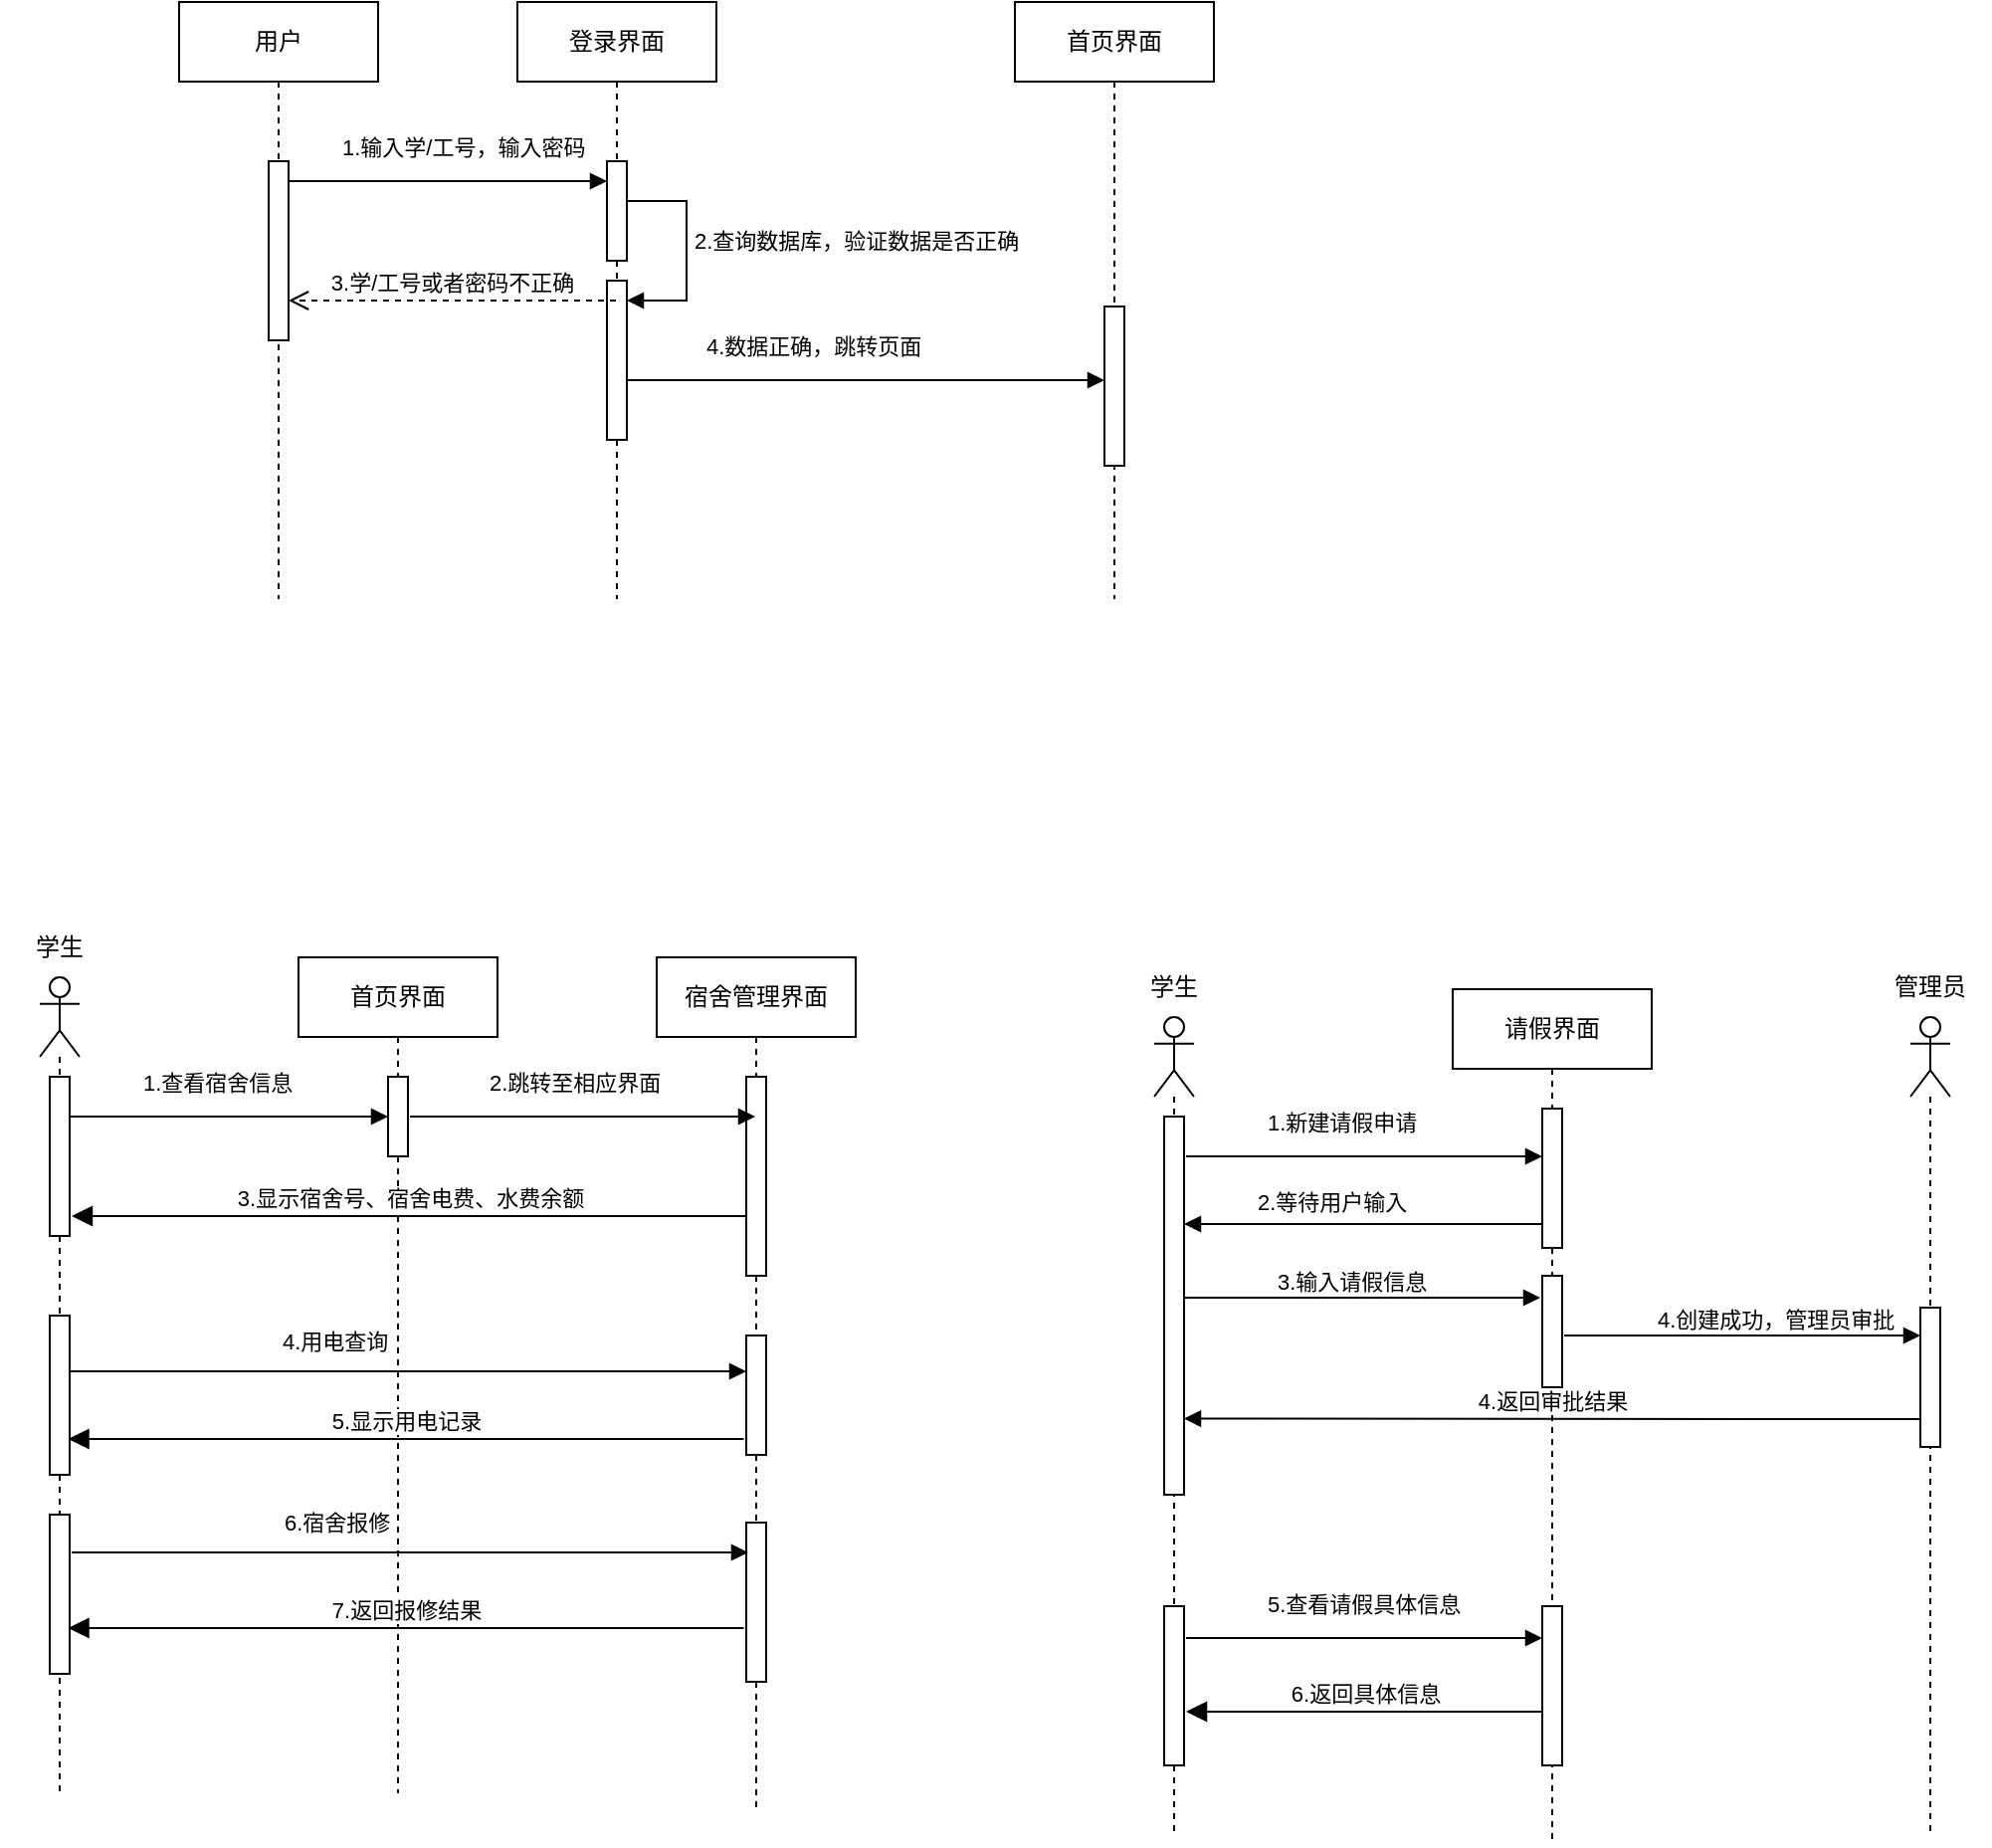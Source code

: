 <mxfile version="22.1.7" type="github">
  <diagram name="第 1 页" id="K3Sk5iGvBDbTyE4i1tNn">
    <mxGraphModel dx="786" dy="459" grid="1" gridSize="10" guides="1" tooltips="1" connect="1" arrows="1" fold="1" page="1" pageScale="1" pageWidth="160000" pageHeight="160000" math="0" shadow="0">
      <root>
        <mxCell id="0" />
        <mxCell id="1" parent="0" />
        <mxCell id="RFupG9pCw3E_9kfrd0Ui-1" value="用户" style="shape=umlLifeline;perimeter=lifelinePerimeter;whiteSpace=wrap;html=1;container=1;dropTarget=0;collapsible=0;recursiveResize=0;outlineConnect=0;portConstraint=eastwest;newEdgeStyle={&quot;curved&quot;:0,&quot;rounded&quot;:0};" vertex="1" parent="1">
          <mxGeometry x="280" y="110" width="100" height="300" as="geometry" />
        </mxCell>
        <mxCell id="RFupG9pCw3E_9kfrd0Ui-3" value="" style="html=1;points=[[0,0,0,0,5],[0,1,0,0,-5],[1,0,0,0,5],[1,1,0,0,-5]];perimeter=orthogonalPerimeter;outlineConnect=0;targetShapes=umlLifeline;portConstraint=eastwest;newEdgeStyle={&quot;curved&quot;:0,&quot;rounded&quot;:0};" vertex="1" parent="RFupG9pCw3E_9kfrd0Ui-1">
          <mxGeometry x="45" y="80" width="10" height="90" as="geometry" />
        </mxCell>
        <mxCell id="RFupG9pCw3E_9kfrd0Ui-2" value="登录界面" style="shape=umlLifeline;perimeter=lifelinePerimeter;whiteSpace=wrap;html=1;container=1;dropTarget=0;collapsible=0;recursiveResize=0;outlineConnect=0;portConstraint=eastwest;newEdgeStyle={&quot;curved&quot;:0,&quot;rounded&quot;:0};" vertex="1" parent="1">
          <mxGeometry x="450" y="110" width="100" height="300" as="geometry" />
        </mxCell>
        <mxCell id="RFupG9pCw3E_9kfrd0Ui-6" value="" style="html=1;points=[[0,0,0,0,5],[0,1,0,0,-5],[1,0,0,0,5],[1,1,0,0,-5]];perimeter=orthogonalPerimeter;outlineConnect=0;targetShapes=umlLifeline;portConstraint=eastwest;newEdgeStyle={&quot;curved&quot;:0,&quot;rounded&quot;:0};" vertex="1" parent="RFupG9pCw3E_9kfrd0Ui-2">
          <mxGeometry x="45" y="80" width="10" height="50" as="geometry" />
        </mxCell>
        <mxCell id="RFupG9pCw3E_9kfrd0Ui-8" value="2.查询数据库，验证数据是否正确" style="html=1;align=left;spacingLeft=2;endArrow=block;rounded=0;edgeStyle=orthogonalEdgeStyle;curved=0;rounded=0;" edge="1" parent="RFupG9pCw3E_9kfrd0Ui-2">
          <mxGeometry relative="1" as="geometry">
            <mxPoint x="55" y="110" as="sourcePoint" />
            <Array as="points">
              <mxPoint x="55" y="100" />
              <mxPoint x="85" y="100" />
              <mxPoint x="85" y="150" />
            </Array>
            <mxPoint x="55" y="150" as="targetPoint" />
          </mxGeometry>
        </mxCell>
        <mxCell id="RFupG9pCw3E_9kfrd0Ui-54" value="" style="html=1;points=[[0,0,0,0,5],[0,1,0,0,-5],[1,0,0,0,5],[1,1,0,0,-5]];perimeter=orthogonalPerimeter;outlineConnect=0;targetShapes=umlLifeline;portConstraint=eastwest;newEdgeStyle={&quot;curved&quot;:0,&quot;rounded&quot;:0};" vertex="1" parent="RFupG9pCw3E_9kfrd0Ui-2">
          <mxGeometry x="45" y="140" width="10" height="80" as="geometry" />
        </mxCell>
        <mxCell id="RFupG9pCw3E_9kfrd0Ui-4" value="1.输入学/工号，输入密码" style="endArrow=block;endFill=1;html=1;edgeStyle=orthogonalEdgeStyle;align=left;verticalAlign=top;rounded=0;" edge="1" parent="1">
          <mxGeometry x="-0.688" y="30" relative="1" as="geometry">
            <mxPoint x="335" y="200" as="sourcePoint" />
            <mxPoint x="495" y="200" as="targetPoint" />
            <mxPoint as="offset" />
          </mxGeometry>
        </mxCell>
        <mxCell id="RFupG9pCw3E_9kfrd0Ui-10" value="3.学/工号或者密码不正确" style="html=1;verticalAlign=bottom;endArrow=open;dashed=1;endSize=8;curved=0;rounded=0;" edge="1" parent="1" source="RFupG9pCw3E_9kfrd0Ui-2">
          <mxGeometry relative="1" as="geometry">
            <mxPoint x="470" y="259.5" as="sourcePoint" />
            <mxPoint x="335" y="260" as="targetPoint" />
          </mxGeometry>
        </mxCell>
        <mxCell id="RFupG9pCw3E_9kfrd0Ui-13" value="" style="shape=umlLifeline;perimeter=lifelinePerimeter;whiteSpace=wrap;html=1;container=1;dropTarget=0;collapsible=0;recursiveResize=0;outlineConnect=0;portConstraint=eastwest;newEdgeStyle={&quot;curved&quot;:0,&quot;rounded&quot;:0};participant=umlActor;" vertex="1" parent="1">
          <mxGeometry x="210" y="600" width="20" height="410" as="geometry" />
        </mxCell>
        <mxCell id="RFupG9pCw3E_9kfrd0Ui-18" value="" style="html=1;points=[[0,0,0,0,5],[0,1,0,0,-5],[1,0,0,0,5],[1,1,0,0,-5]];perimeter=orthogonalPerimeter;outlineConnect=0;targetShapes=umlLifeline;portConstraint=eastwest;newEdgeStyle={&quot;curved&quot;:0,&quot;rounded&quot;:0};" vertex="1" parent="RFupG9pCw3E_9kfrd0Ui-13">
          <mxGeometry x="5" y="50" width="10" height="80" as="geometry" />
        </mxCell>
        <mxCell id="RFupG9pCw3E_9kfrd0Ui-63" value="" style="html=1;points=[[0,0,0,0,5],[0,1,0,0,-5],[1,0,0,0,5],[1,1,0,0,-5]];perimeter=orthogonalPerimeter;outlineConnect=0;targetShapes=umlLifeline;portConstraint=eastwest;newEdgeStyle={&quot;curved&quot;:0,&quot;rounded&quot;:0};" vertex="1" parent="RFupG9pCw3E_9kfrd0Ui-13">
          <mxGeometry x="5" y="170" width="10" height="80" as="geometry" />
        </mxCell>
        <mxCell id="RFupG9pCw3E_9kfrd0Ui-64" value="" style="html=1;points=[[0,0,0,0,5],[0,1,0,0,-5],[1,0,0,0,5],[1,1,0,0,-5]];perimeter=orthogonalPerimeter;outlineConnect=0;targetShapes=umlLifeline;portConstraint=eastwest;newEdgeStyle={&quot;curved&quot;:0,&quot;rounded&quot;:0};" vertex="1" parent="RFupG9pCw3E_9kfrd0Ui-13">
          <mxGeometry x="5" y="270" width="10" height="80" as="geometry" />
        </mxCell>
        <mxCell id="RFupG9pCw3E_9kfrd0Ui-14" value="首页界面" style="shape=umlLifeline;perimeter=lifelinePerimeter;whiteSpace=wrap;html=1;container=1;dropTarget=0;collapsible=0;recursiveResize=0;outlineConnect=0;portConstraint=eastwest;newEdgeStyle={&quot;curved&quot;:0,&quot;rounded&quot;:0};" vertex="1" parent="1">
          <mxGeometry x="340" y="590" width="100" height="420" as="geometry" />
        </mxCell>
        <mxCell id="RFupG9pCw3E_9kfrd0Ui-19" value="" style="html=1;points=[[0,0,0,0,5],[0,1,0,0,-5],[1,0,0,0,5],[1,1,0,0,-5]];perimeter=orthogonalPerimeter;outlineConnect=0;targetShapes=umlLifeline;portConstraint=eastwest;newEdgeStyle={&quot;curved&quot;:0,&quot;rounded&quot;:0};" vertex="1" parent="RFupG9pCw3E_9kfrd0Ui-14">
          <mxGeometry x="45" y="60" width="10" height="40" as="geometry" />
        </mxCell>
        <mxCell id="RFupG9pCw3E_9kfrd0Ui-15" value="学生" style="text;html=1;strokeColor=none;fillColor=none;align=center;verticalAlign=middle;whiteSpace=wrap;rounded=0;" vertex="1" parent="1">
          <mxGeometry x="190" y="570" width="60" height="30" as="geometry" />
        </mxCell>
        <mxCell id="RFupG9pCw3E_9kfrd0Ui-16" value="宿舍管理界面" style="shape=umlLifeline;perimeter=lifelinePerimeter;whiteSpace=wrap;html=1;container=1;dropTarget=0;collapsible=0;recursiveResize=0;outlineConnect=0;portConstraint=eastwest;newEdgeStyle={&quot;curved&quot;:0,&quot;rounded&quot;:0};" vertex="1" parent="1">
          <mxGeometry x="520" y="590" width="100" height="430" as="geometry" />
        </mxCell>
        <mxCell id="RFupG9pCw3E_9kfrd0Ui-23" value="" style="html=1;points=[[0,0,0,0,5],[0,1,0,0,-5],[1,0,0,0,5],[1,1,0,0,-5]];perimeter=orthogonalPerimeter;outlineConnect=0;targetShapes=umlLifeline;portConstraint=eastwest;newEdgeStyle={&quot;curved&quot;:0,&quot;rounded&quot;:0};" vertex="1" parent="RFupG9pCw3E_9kfrd0Ui-16">
          <mxGeometry x="45" y="60" width="10" height="100" as="geometry" />
        </mxCell>
        <mxCell id="RFupG9pCw3E_9kfrd0Ui-27" value="" style="html=1;points=[[0,0,0,0,5],[0,1,0,0,-5],[1,0,0,0,5],[1,1,0,0,-5]];perimeter=orthogonalPerimeter;outlineConnect=0;targetShapes=umlLifeline;portConstraint=eastwest;newEdgeStyle={&quot;curved&quot;:0,&quot;rounded&quot;:0};" vertex="1" parent="RFupG9pCw3E_9kfrd0Ui-16">
          <mxGeometry x="45" y="190" width="10" height="60" as="geometry" />
        </mxCell>
        <mxCell id="RFupG9pCw3E_9kfrd0Ui-32" value="" style="html=1;points=[[0,0,0,0,5],[0,1,0,0,-5],[1,0,0,0,5],[1,1,0,0,-5]];perimeter=orthogonalPerimeter;outlineConnect=0;targetShapes=umlLifeline;portConstraint=eastwest;newEdgeStyle={&quot;curved&quot;:0,&quot;rounded&quot;:0};" vertex="1" parent="RFupG9pCw3E_9kfrd0Ui-16">
          <mxGeometry x="45" y="284" width="10" height="80" as="geometry" />
        </mxCell>
        <mxCell id="RFupG9pCw3E_9kfrd0Ui-20" value="1.查看宿舍信息" style="endArrow=block;endFill=1;html=1;edgeStyle=orthogonalEdgeStyle;align=left;verticalAlign=top;rounded=0;" edge="1" parent="1">
          <mxGeometry x="-0.562" y="30" relative="1" as="geometry">
            <mxPoint x="225" y="670" as="sourcePoint" />
            <mxPoint x="385" y="670" as="targetPoint" />
            <mxPoint as="offset" />
          </mxGeometry>
        </mxCell>
        <mxCell id="RFupG9pCw3E_9kfrd0Ui-22" value="2.跳转至相应界面" style="endArrow=block;endFill=1;html=1;align=left;verticalAlign=top;rounded=0;" edge="1" parent="1" target="RFupG9pCw3E_9kfrd0Ui-16">
          <mxGeometry x="-0.562" y="30" relative="1" as="geometry">
            <mxPoint x="396" y="670" as="sourcePoint" />
            <mxPoint x="556" y="670" as="targetPoint" />
            <mxPoint as="offset" />
          </mxGeometry>
        </mxCell>
        <mxCell id="RFupG9pCw3E_9kfrd0Ui-25" value="3.显示宿舍号、宿舍电费、水费余额" style="html=1;verticalAlign=bottom;endArrow=block;endSize=8;curved=0;rounded=0;endFill=1;" edge="1" parent="1">
          <mxGeometry relative="1" as="geometry">
            <mxPoint x="565.5" y="720" as="sourcePoint" />
            <mxPoint x="226" y="720" as="targetPoint" />
          </mxGeometry>
        </mxCell>
        <mxCell id="RFupG9pCw3E_9kfrd0Ui-28" value="4.用电查询" style="endArrow=block;endFill=1;html=1;align=left;verticalAlign=top;rounded=0;" edge="1" parent="1">
          <mxGeometry x="-0.382" y="28" relative="1" as="geometry">
            <mxPoint x="225" y="798" as="sourcePoint" />
            <mxPoint x="565" y="798" as="targetPoint" />
            <mxPoint as="offset" />
          </mxGeometry>
        </mxCell>
        <mxCell id="RFupG9pCw3E_9kfrd0Ui-29" value="5.显示用电记录" style="html=1;verticalAlign=bottom;endArrow=block;endSize=8;curved=0;rounded=0;endFill=1;" edge="1" parent="1">
          <mxGeometry relative="1" as="geometry">
            <mxPoint x="563.75" y="832" as="sourcePoint" />
            <mxPoint x="224.25" y="832" as="targetPoint" />
          </mxGeometry>
        </mxCell>
        <mxCell id="RFupG9pCw3E_9kfrd0Ui-30" value="6.宿舍报修" style="endArrow=block;endFill=1;html=1;align=left;verticalAlign=top;rounded=0;" edge="1" parent="1">
          <mxGeometry x="-0.382" y="28" relative="1" as="geometry">
            <mxPoint x="226" y="889" as="sourcePoint" />
            <mxPoint x="566" y="889" as="targetPoint" />
            <mxPoint as="offset" />
          </mxGeometry>
        </mxCell>
        <mxCell id="RFupG9pCw3E_9kfrd0Ui-33" value="7.返回报修结果" style="html=1;verticalAlign=bottom;endArrow=block;endSize=8;curved=0;rounded=0;endFill=1;" edge="1" parent="1">
          <mxGeometry relative="1" as="geometry">
            <mxPoint x="563.75" y="927" as="sourcePoint" />
            <mxPoint x="224.25" y="927" as="targetPoint" />
          </mxGeometry>
        </mxCell>
        <mxCell id="RFupG9pCw3E_9kfrd0Ui-34" value="" style="shape=umlLifeline;perimeter=lifelinePerimeter;whiteSpace=wrap;html=1;container=1;dropTarget=0;collapsible=0;recursiveResize=0;outlineConnect=0;portConstraint=eastwest;newEdgeStyle={&quot;curved&quot;:0,&quot;rounded&quot;:0};participant=umlActor;" vertex="1" parent="1">
          <mxGeometry x="770" y="620" width="20" height="410" as="geometry" />
        </mxCell>
        <mxCell id="RFupG9pCw3E_9kfrd0Ui-35" value="" style="html=1;points=[[0,0,0,0,5],[0,1,0,0,-5],[1,0,0,0,5],[1,1,0,0,-5]];perimeter=orthogonalPerimeter;outlineConnect=0;targetShapes=umlLifeline;portConstraint=eastwest;newEdgeStyle={&quot;curved&quot;:0,&quot;rounded&quot;:0};" vertex="1" parent="RFupG9pCw3E_9kfrd0Ui-34">
          <mxGeometry x="5" y="50" width="10" height="190" as="geometry" />
        </mxCell>
        <mxCell id="RFupG9pCw3E_9kfrd0Ui-38" value="学生" style="text;html=1;strokeColor=none;fillColor=none;align=center;verticalAlign=middle;whiteSpace=wrap;rounded=0;" vertex="1" parent="1">
          <mxGeometry x="750" y="590" width="60" height="30" as="geometry" />
        </mxCell>
        <mxCell id="RFupG9pCw3E_9kfrd0Ui-39" value="请假界面" style="shape=umlLifeline;perimeter=lifelinePerimeter;whiteSpace=wrap;html=1;container=1;dropTarget=0;collapsible=0;recursiveResize=0;outlineConnect=0;portConstraint=eastwest;newEdgeStyle={&quot;curved&quot;:0,&quot;rounded&quot;:0};" vertex="1" parent="1">
          <mxGeometry x="920" y="606" width="100" height="430" as="geometry" />
        </mxCell>
        <mxCell id="RFupG9pCw3E_9kfrd0Ui-40" value="" style="html=1;points=[[0,0,0,0,5],[0,1,0,0,-5],[1,0,0,0,5],[1,1,0,0,-5]];perimeter=orthogonalPerimeter;outlineConnect=0;targetShapes=umlLifeline;portConstraint=eastwest;newEdgeStyle={&quot;curved&quot;:0,&quot;rounded&quot;:0};" vertex="1" parent="RFupG9pCw3E_9kfrd0Ui-39">
          <mxGeometry x="45" y="60" width="10" height="70" as="geometry" />
        </mxCell>
        <mxCell id="RFupG9pCw3E_9kfrd0Ui-61" value="" style="html=1;points=[[0,0,0,0,5],[0,1,0,0,-5],[1,0,0,0,5],[1,1,0,0,-5]];perimeter=orthogonalPerimeter;outlineConnect=0;targetShapes=umlLifeline;portConstraint=eastwest;newEdgeStyle={&quot;curved&quot;:0,&quot;rounded&quot;:0};" vertex="1" parent="RFupG9pCw3E_9kfrd0Ui-39">
          <mxGeometry x="45" y="144" width="10" height="56" as="geometry" />
        </mxCell>
        <mxCell id="RFupG9pCw3E_9kfrd0Ui-43" value="1.新建请假申请" style="endArrow=block;endFill=1;html=1;align=left;verticalAlign=top;rounded=0;" edge="1" parent="1" target="RFupG9pCw3E_9kfrd0Ui-40">
          <mxGeometry x="-0.562" y="30" relative="1" as="geometry">
            <mxPoint x="786" y="690" as="sourcePoint" />
            <mxPoint x="960" y="690" as="targetPoint" />
            <mxPoint as="offset" />
          </mxGeometry>
        </mxCell>
        <mxCell id="RFupG9pCw3E_9kfrd0Ui-44" value="2.等待用户输入" style="endArrow=block;endFill=1;html=1;align=left;verticalAlign=top;rounded=0;" edge="1" parent="1">
          <mxGeometry x="0.611" y="-24" relative="1" as="geometry">
            <mxPoint x="965" y="724" as="sourcePoint" />
            <mxPoint x="785" y="724" as="targetPoint" />
            <mxPoint as="offset" />
          </mxGeometry>
        </mxCell>
        <mxCell id="RFupG9pCw3E_9kfrd0Ui-45" value="3.输入请假信息" style="endArrow=block;endFill=1;html=1;align=left;verticalAlign=top;rounded=0;" edge="1" parent="1">
          <mxGeometry x="-0.497" y="21" relative="1" as="geometry">
            <mxPoint x="785" y="761" as="sourcePoint" />
            <mxPoint x="964" y="761" as="targetPoint" />
            <mxPoint as="offset" />
          </mxGeometry>
        </mxCell>
        <mxCell id="RFupG9pCw3E_9kfrd0Ui-46" value="4.返回审批结果" style="html=1;verticalAlign=bottom;endArrow=block;curved=0;rounded=0;endFill=1;" edge="1" parent="1">
          <mxGeometry x="0.003" relative="1" as="geometry">
            <mxPoint x="1155" y="822" as="sourcePoint" />
            <mxPoint x="785" y="821.75" as="targetPoint" />
            <mxPoint as="offset" />
          </mxGeometry>
        </mxCell>
        <mxCell id="RFupG9pCw3E_9kfrd0Ui-49" value="首页界面" style="shape=umlLifeline;perimeter=lifelinePerimeter;whiteSpace=wrap;html=1;container=1;dropTarget=0;collapsible=0;recursiveResize=0;outlineConnect=0;portConstraint=eastwest;newEdgeStyle={&quot;curved&quot;:0,&quot;rounded&quot;:0};" vertex="1" parent="1">
          <mxGeometry x="700" y="110" width="100" height="300" as="geometry" />
        </mxCell>
        <mxCell id="RFupG9pCw3E_9kfrd0Ui-52" value="" style="html=1;points=[[0,0,0,0,5],[0,1,0,0,-5],[1,0,0,0,5],[1,1,0,0,-5]];perimeter=orthogonalPerimeter;outlineConnect=0;targetShapes=umlLifeline;portConstraint=eastwest;newEdgeStyle={&quot;curved&quot;:0,&quot;rounded&quot;:0};" vertex="1" parent="RFupG9pCw3E_9kfrd0Ui-49">
          <mxGeometry x="45" y="153" width="10" height="80" as="geometry" />
        </mxCell>
        <mxCell id="RFupG9pCw3E_9kfrd0Ui-55" value="4.数据正确，跳转页面" style="endArrow=block;endFill=1;html=1;align=left;verticalAlign=top;rounded=0;" edge="1" parent="1" target="RFupG9pCw3E_9kfrd0Ui-52">
          <mxGeometry x="-0.688" y="30" relative="1" as="geometry">
            <mxPoint x="505" y="300" as="sourcePoint" />
            <mxPoint x="665" y="300" as="targetPoint" />
            <mxPoint as="offset" />
          </mxGeometry>
        </mxCell>
        <mxCell id="RFupG9pCw3E_9kfrd0Ui-57" value="" style="shape=umlLifeline;perimeter=lifelinePerimeter;whiteSpace=wrap;html=1;container=1;dropTarget=0;collapsible=0;recursiveResize=0;outlineConnect=0;portConstraint=eastwest;newEdgeStyle={&quot;curved&quot;:0,&quot;rounded&quot;:0};participant=umlActor;" vertex="1" parent="1">
          <mxGeometry x="1150" y="620" width="20" height="410" as="geometry" />
        </mxCell>
        <mxCell id="RFupG9pCw3E_9kfrd0Ui-58" value="" style="html=1;points=[[0,0,0,0,5],[0,1,0,0,-5],[1,0,0,0,5],[1,1,0,0,-5]];perimeter=orthogonalPerimeter;outlineConnect=0;targetShapes=umlLifeline;portConstraint=eastwest;newEdgeStyle={&quot;curved&quot;:0,&quot;rounded&quot;:0};" vertex="1" parent="RFupG9pCw3E_9kfrd0Ui-57">
          <mxGeometry x="5" y="146" width="10" height="70" as="geometry" />
        </mxCell>
        <mxCell id="RFupG9pCw3E_9kfrd0Ui-60" value="管理员" style="text;html=1;strokeColor=none;fillColor=none;align=center;verticalAlign=middle;whiteSpace=wrap;rounded=0;" vertex="1" parent="1">
          <mxGeometry x="1130" y="590" width="60" height="30" as="geometry" />
        </mxCell>
        <mxCell id="RFupG9pCw3E_9kfrd0Ui-62" value="4.创建成功，管理员审批" style="endArrow=block;endFill=1;html=1;align=left;verticalAlign=top;rounded=0;" edge="1" parent="1">
          <mxGeometry x="-0.497" y="21" relative="1" as="geometry">
            <mxPoint x="976" y="780" as="sourcePoint" />
            <mxPoint x="1155" y="780" as="targetPoint" />
            <mxPoint as="offset" />
          </mxGeometry>
        </mxCell>
        <mxCell id="RFupG9pCw3E_9kfrd0Ui-56" value="" style="html=1;points=[[0,0,0,0,5],[0,1,0,0,-5],[1,0,0,0,5],[1,1,0,0,-5]];perimeter=orthogonalPerimeter;outlineConnect=0;targetShapes=umlLifeline;portConstraint=eastwest;newEdgeStyle={&quot;curved&quot;:0,&quot;rounded&quot;:0};" vertex="1" parent="1">
          <mxGeometry x="775" y="916" width="10" height="80" as="geometry" />
        </mxCell>
        <mxCell id="RFupG9pCw3E_9kfrd0Ui-42" value="" style="html=1;points=[[0,0,0,0,5],[0,1,0,0,-5],[1,0,0,0,5],[1,1,0,0,-5]];perimeter=orthogonalPerimeter;outlineConnect=0;targetShapes=umlLifeline;portConstraint=eastwest;newEdgeStyle={&quot;curved&quot;:0,&quot;rounded&quot;:0};" vertex="1" parent="1">
          <mxGeometry x="965" y="916" width="10" height="80" as="geometry" />
        </mxCell>
        <mxCell id="RFupG9pCw3E_9kfrd0Ui-47" value="5.查看请假具体信息" style="endArrow=block;endFill=1;html=1;align=left;verticalAlign=top;rounded=0;" edge="1" parent="1">
          <mxGeometry x="-0.562" y="30" relative="1" as="geometry">
            <mxPoint x="786" y="932" as="sourcePoint" />
            <mxPoint x="965" y="932" as="targetPoint" />
            <mxPoint as="offset" />
          </mxGeometry>
        </mxCell>
        <mxCell id="RFupG9pCw3E_9kfrd0Ui-48" value="6.返回具体信息" style="html=1;verticalAlign=bottom;endArrow=block;endSize=8;curved=0;rounded=0;endFill=1;" edge="1" parent="1">
          <mxGeometry x="0.003" relative="1" as="geometry">
            <mxPoint x="965.5" y="969" as="sourcePoint" />
            <mxPoint x="786" y="969" as="targetPoint" />
            <mxPoint as="offset" />
          </mxGeometry>
        </mxCell>
      </root>
    </mxGraphModel>
  </diagram>
</mxfile>
